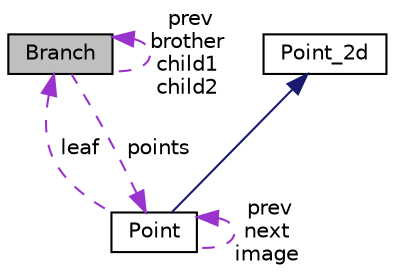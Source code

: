 digraph "Branch"
{
 // LATEX_PDF_SIZE
  edge [fontname="Helvetica",fontsize="10",labelfontname="Helvetica",labelfontsize="10"];
  node [fontname="Helvetica",fontsize="10",shape=record];
  Node1 [label="Branch",height=0.2,width=0.4,color="black", fillcolor="grey75", style="filled", fontcolor="black",tooltip="The box representing a branch of a binary tree structure. Used specifically in TreeStruct for organiz..."];
  Node2 -> Node1 [dir="back",color="darkorchid3",fontsize="10",style="dashed",label=" points" ,fontname="Helvetica"];
  Node2 [label="Point",height=0.2,width=0.4,color="black", fillcolor="white", style="filled",URL="$struct_point.html",tooltip="A point on the source or image plane that contains a position and the lensing quantities."];
  Node3 -> Node2 [dir="back",color="midnightblue",fontsize="10",style="solid",fontname="Helvetica"];
  Node3 [label="Point_2d",height=0.2,width=0.4,color="black", fillcolor="white", style="filled",URL="$struct_point__2d.html",tooltip="Class for representing points or vectors in 2 dimensions. Not that the dereferencing operator is over..."];
  Node2 -> Node2 [dir="back",color="darkorchid3",fontsize="10",style="dashed",label=" prev\nnext\nimage" ,fontname="Helvetica"];
  Node1 -> Node2 [dir="back",color="darkorchid3",fontsize="10",style="dashed",label=" leaf" ,fontname="Helvetica"];
  Node1 -> Node1 [dir="back",color="darkorchid3",fontsize="10",style="dashed",label=" prev\nbrother\nchild1\nchild2" ,fontname="Helvetica"];
}
